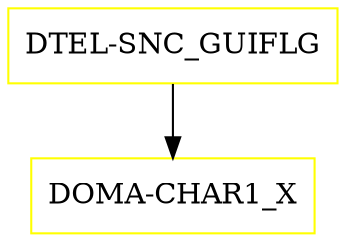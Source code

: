 digraph G {
  "DTEL-SNC_GUIFLG" [shape=box,color=yellow];
  "DOMA-CHAR1_X" [shape=box,color=yellow,URL="./DOMA_CHAR1_X.html"];
  "DTEL-SNC_GUIFLG" -> "DOMA-CHAR1_X";
}
